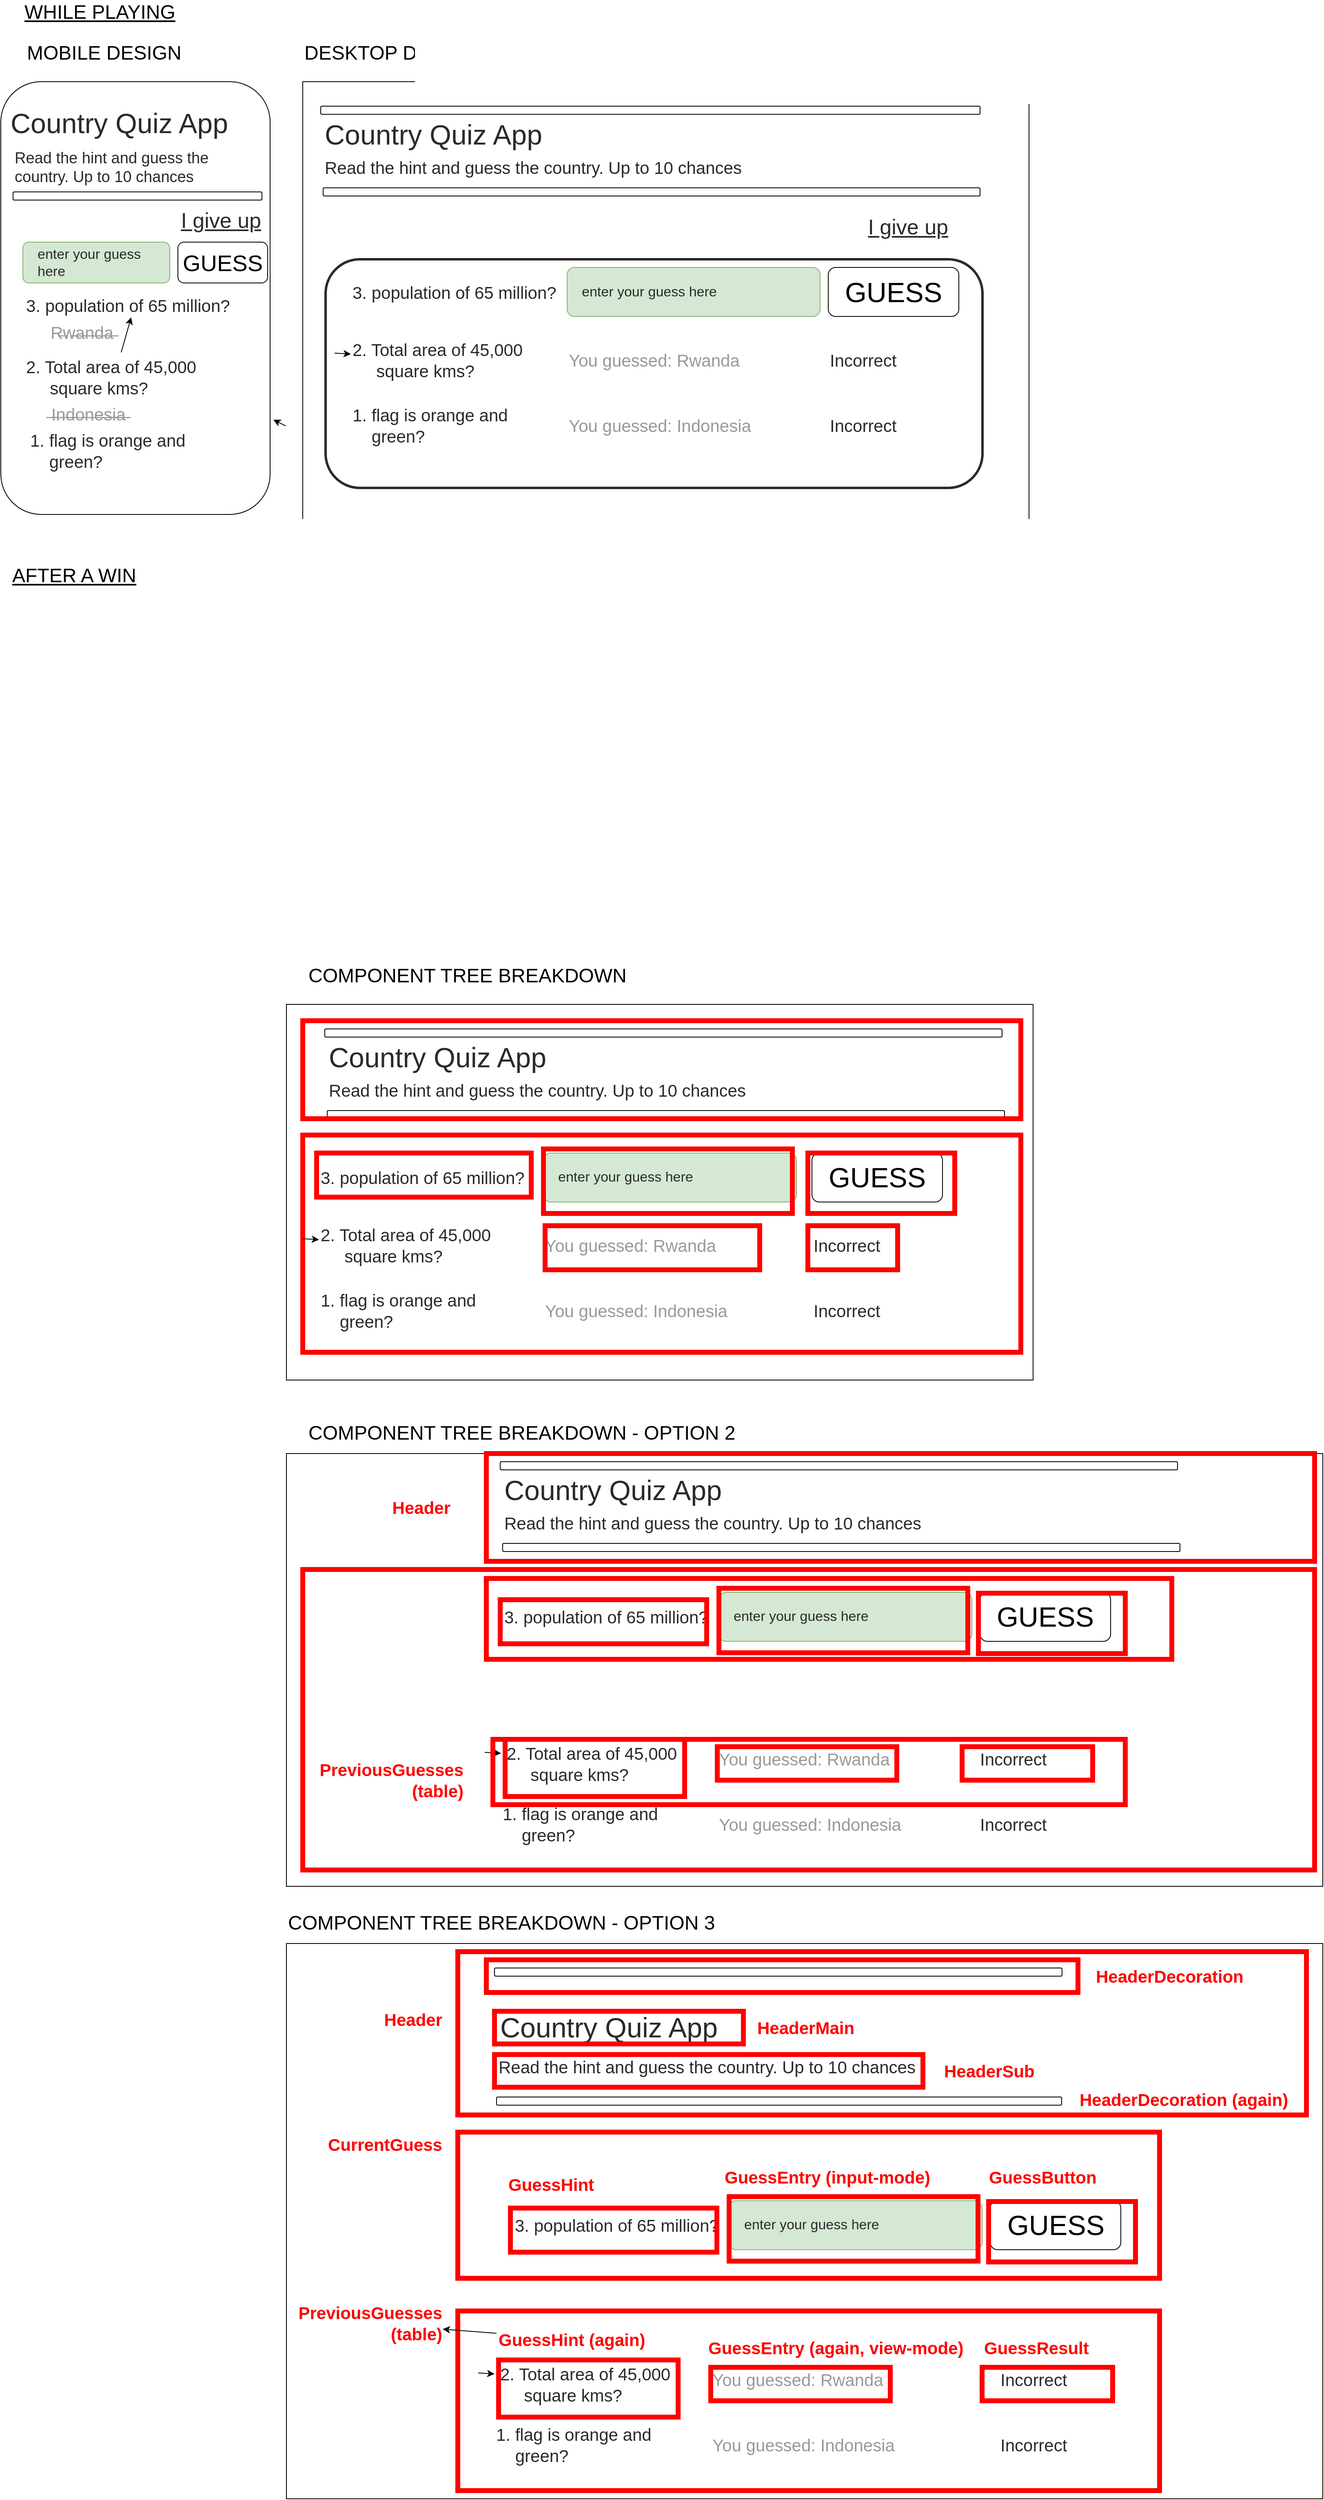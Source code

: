 <mxfile>
    <diagram id="pRhzxuRariPdzjfboZ-Y" name="Page-1">
        <mxGraphModel dx="1747" dy="1169" grid="1" gridSize="10" guides="1" tooltips="1" connect="1" arrows="1" fold="1" page="1" pageScale="1" pageWidth="1654" pageHeight="1169" math="0" shadow="0">
            <root>
                <mxCell id="0"/>
                <mxCell id="1" parent="0"/>
                <mxCell id="3" value="" style="rounded=0;whiteSpace=wrap;html=1;fillColor=#FFFFFF;" parent="1" vertex="1">
                    <mxGeometry x="390" y="110" width="890" height="560" as="geometry"/>
                </mxCell>
                <mxCell id="106" value="" style="rounded=0;whiteSpace=wrap;html=1;fillColor=#FFFFFF;" parent="1" vertex="1">
                    <mxGeometry x="370" y="1240" width="915" height="460" as="geometry"/>
                </mxCell>
                <mxCell id="123" value="" style="whiteSpace=wrap;html=1;strokeWidth=6;strokeColor=#FF0000;fillColor=none;" parent="1" vertex="1">
                    <mxGeometry x="390" y="1400" width="880" height="266" as="geometry"/>
                </mxCell>
                <mxCell id="18" value="Incorrect" style="text;html=1;strokeColor=none;fillColor=none;align=left;verticalAlign=middle;whiteSpace=wrap;rounded=0;fontSize=21;fontColor=#2A2A2A;" parent="1" vertex="1">
                    <mxGeometry x="1034" y="435.5" width="160" height="30" as="geometry"/>
                </mxCell>
                <mxCell id="52" value="MOBILE DESIGN" style="text;html=1;strokeColor=none;fillColor=none;align=left;verticalAlign=middle;whiteSpace=wrap;rounded=0;fontSize=24;" parent="1" vertex="1">
                    <mxGeometry x="50" y="60" width="230" height="30" as="geometry"/>
                </mxCell>
                <mxCell id="53" value="" style="rounded=1;whiteSpace=wrap;html=1;fillColor=#FFFFFF;" parent="1" vertex="1">
                    <mxGeometry x="20" y="110" width="330" height="530" as="geometry"/>
                </mxCell>
                <mxCell id="54" value="DESKTOP DESIGN" style="text;html=1;strokeColor=none;fillColor=none;align=left;verticalAlign=middle;whiteSpace=wrap;rounded=0;fontSize=24;" parent="1" vertex="1">
                    <mxGeometry x="390" y="60" width="420" height="30" as="geometry"/>
                </mxCell>
                <mxCell id="56" value="GUESS" style="rounded=1;whiteSpace=wrap;html=1;fontSize=34;fontStyle=0;align=center;" parent="1" vertex="1">
                    <mxGeometry x="1034" y="337.5" width="160" height="60" as="geometry"/>
                </mxCell>
                <mxCell id="59" value="&lt;font color=&quot;#2a2a2a&quot;&gt;enter your guess here&lt;/font&gt;" style="rounded=1;whiteSpace=wrap;html=1;fillColor=#d5e8d4;strokeColor=#82b366;align=left;fontColor=#1A1A1A;fontSize=17;spacingLeft=16;" parent="1" vertex="1">
                    <mxGeometry x="714" y="337.5" width="310" height="60" as="geometry"/>
                </mxCell>
                <mxCell id="60" value="Country Quiz App" style="text;html=1;resizable=0;autosize=1;align=left;verticalAlign=middle;points=[];fillColor=none;strokeColor=none;rounded=0;fontSize=34;fontColor=#2A2A2A;" parent="1" vertex="1">
                    <mxGeometry x="415" y="150" width="280" height="50" as="geometry"/>
                </mxCell>
                <mxCell id="61" value="Read the hint and guess the country. Up to 10 chances" style="text;html=1;resizable=0;autosize=1;align=left;verticalAlign=middle;points=[];fillColor=none;strokeColor=none;rounded=0;fontSize=21;fontColor=#2A2A2A;" parent="1" vertex="1">
                    <mxGeometry x="415" y="200" width="530" height="30" as="geometry"/>
                </mxCell>
                <mxCell id="63" value="3. population of 65 million?" style="text;html=1;resizable=0;autosize=1;align=left;verticalAlign=middle;points=[];fillColor=none;strokeColor=none;rounded=0;fontSize=21;fontColor=#2A2A2A;" parent="1" vertex="1">
                    <mxGeometry x="449" y="352.5" width="270" height="30" as="geometry"/>
                </mxCell>
                <mxCell id="66" value="2. Total area of 45,000 &lt;br&gt;&amp;nbsp; &amp;nbsp; &amp;nbsp;square kms?" style="text;html=1;resizable=0;autosize=1;align=left;verticalAlign=middle;points=[];fillColor=none;strokeColor=none;rounded=0;fontSize=21;fontColor=#2A2A2A;" parent="1" vertex="1">
                    <mxGeometry x="449" y="420.5" width="220" height="60" as="geometry"/>
                </mxCell>
                <mxCell id="69" value="1. flag is orange and &lt;br&gt;&amp;nbsp; &amp;nbsp; green?" style="text;html=1;resizable=0;autosize=1;align=left;verticalAlign=middle;points=[];fillColor=none;strokeColor=none;rounded=0;fontSize=21;fontColor=#2A2A2A;" parent="1" vertex="1">
                    <mxGeometry x="449" y="500.5" width="210" height="60" as="geometry"/>
                </mxCell>
                <mxCell id="70" value="You guessed: Rwanda" style="text;resizable=0;autosize=1;align=left;verticalAlign=middle;points=[];fillColor=none;strokeColor=none;rounded=0;fontSize=21;fontColor=#999999;html=1;strikethrough=true" parent="1" vertex="1">
                    <mxGeometry x="714" y="435.5" width="220" height="30" as="geometry"/>
                </mxCell>
                <mxCell id="71" value="Incorrect" style="text;html=1;strokeColor=none;fillColor=none;align=left;verticalAlign=middle;whiteSpace=wrap;rounded=0;fontSize=21;fontColor=#2A2A2A;" parent="1" vertex="1">
                    <mxGeometry x="1034" y="515.5" width="160" height="30" as="geometry"/>
                </mxCell>
                <mxCell id="77" value="You guessed: Indonesia" style="text;html=1;resizable=0;autosize=1;align=left;verticalAlign=middle;points=[];fillColor=none;strokeColor=none;rounded=0;fontSize=21;fontColor=#999999;" parent="1" vertex="1">
                    <mxGeometry x="714" y="515.5" width="240" height="30" as="geometry"/>
                </mxCell>
                <mxCell id="92" value="" style="edgeStyle=none;html=1;fontSize=32;fontColor=#2A2A2A;" parent="1" target="66" edge="1">
                    <mxGeometry relative="1" as="geometry">
                        <mxPoint x="429" y="442.375" as="sourcePoint"/>
                    </mxGeometry>
                </mxCell>
                <mxCell id="81" value="GUESS" style="rounded=1;whiteSpace=wrap;html=1;fontSize=28;fontStyle=0;align=center;" parent="1" vertex="1">
                    <mxGeometry x="237" y="306.5" width="110" height="50" as="geometry"/>
                </mxCell>
                <mxCell id="82" value="&lt;font color=&quot;#2a2a2a&quot;&gt;enter your guess here&lt;/font&gt;" style="rounded=1;whiteSpace=wrap;html=1;fillColor=#d5e8d4;strokeColor=#82b366;align=left;fontColor=#1A1A1A;fontSize=17;spacingLeft=16;" parent="1" vertex="1">
                    <mxGeometry x="47" y="306.5" width="180" height="50" as="geometry"/>
                </mxCell>
                <mxCell id="83" value="Country Quiz App" style="text;html=1;resizable=0;autosize=1;align=left;verticalAlign=middle;points=[];fillColor=none;strokeColor=none;rounded=0;fontSize=34;fontColor=#2A2A2A;" parent="1" vertex="1">
                    <mxGeometry x="30" y="136" width="280" height="50" as="geometry"/>
                </mxCell>
                <mxCell id="84" value="Read the hint and guess the &lt;br style=&quot;font-size: 19px;&quot;&gt;country. Up to 10 chances" style="text;html=1;resizable=0;autosize=1;align=left;verticalAlign=middle;points=[];fillColor=none;strokeColor=none;rounded=0;fontSize=19;fontColor=#2A2A2A;" parent="1" vertex="1">
                    <mxGeometry x="35" y="190" width="250" height="50" as="geometry"/>
                </mxCell>
                <mxCell id="85" value="3. population of 65 million?" style="text;html=1;resizable=0;autosize=1;align=left;verticalAlign=middle;points=[];fillColor=none;strokeColor=none;rounded=0;fontSize=21;fontColor=#2A2A2A;" parent="1" vertex="1">
                    <mxGeometry x="49" y="368.5" width="270" height="30" as="geometry"/>
                </mxCell>
                <mxCell id="96" value="" style="edgeStyle=none;html=1;fontSize=32;fontColor=#999999;" parent="1" source="86" target="85" edge="1">
                    <mxGeometry relative="1" as="geometry"/>
                </mxCell>
                <mxCell id="86" value="2. Total area of 45,000 &lt;br&gt;&amp;nbsp; &amp;nbsp; &amp;nbsp;square kms?" style="text;html=1;resizable=0;autosize=1;align=left;verticalAlign=middle;points=[];fillColor=none;strokeColor=none;rounded=0;fontSize=21;fontColor=#2A2A2A;" parent="1" vertex="1">
                    <mxGeometry x="49" y="441.5" width="220" height="60" as="geometry"/>
                </mxCell>
                <mxCell id="87" value="1. flag is orange and &lt;br&gt;&amp;nbsp; &amp;nbsp; green?" style="text;html=1;resizable=0;autosize=1;align=left;verticalAlign=middle;points=[];fillColor=none;strokeColor=none;rounded=0;fontSize=21;fontColor=#2A2A2A;" parent="1" vertex="1">
                    <mxGeometry x="54" y="531.5" width="210" height="60" as="geometry"/>
                </mxCell>
                <mxCell id="88" value="&lt;font color=&quot;#999999&quot;&gt;R̶w̶a̶n̶d̶a̶&lt;/font&gt;" style="text;resizable=0;autosize=1;align=left;verticalAlign=middle;points=[];fillColor=none;strokeColor=none;rounded=0;fontSize=21;fontColor=#7D7D7D;html=1;strikethrough=true" parent="1" vertex="1">
                    <mxGeometry x="79" y="401.5" width="90" height="30" as="geometry"/>
                </mxCell>
                <mxCell id="90" value="&amp;nbsp;̶I̶n̶d̶o̶n̶e̶s̶i̶a̶" style="text;html=1;resizable=0;autosize=1;align=left;verticalAlign=middle;points=[];fillColor=none;strokeColor=none;rounded=0;fontSize=21;fontColor=#999999;" parent="1" vertex="1">
                    <mxGeometry x="74" y="501.5" width="110" height="30" as="geometry"/>
                </mxCell>
                <mxCell id="91" style="edgeStyle=none;html=1;exitX=0.25;exitY=1;exitDx=0;exitDy=0;entryX=0;entryY=0.75;entryDx=0;entryDy=0;fontSize=21;fontColor=#2A2A2A;" parent="1" edge="1">
                    <mxGeometry relative="1" as="geometry">
                        <mxPoint x="369" y="531.5" as="sourcePoint"/>
                        <mxPoint x="354" y="524" as="targetPoint"/>
                    </mxGeometry>
                </mxCell>
                <mxCell id="97" value="" style="rounded=1;whiteSpace=wrap;html=1;fontSize=34;fontStyle=0;align=center;" parent="1" vertex="1">
                    <mxGeometry x="415" y="240" width="805" height="10" as="geometry"/>
                </mxCell>
                <mxCell id="98" value="" style="rounded=1;whiteSpace=wrap;html=1;fontSize=34;fontStyle=0;align=center;" parent="1" vertex="1">
                    <mxGeometry x="412" y="140" width="808" height="10" as="geometry"/>
                </mxCell>
                <mxCell id="99" value="" style="rounded=1;whiteSpace=wrap;html=1;fontSize=34;fontStyle=0;align=center;" parent="1" vertex="1">
                    <mxGeometry x="35" y="245" width="305" height="10" as="geometry"/>
                </mxCell>
                <mxCell id="101" value="WHILE PLAYING" style="text;html=1;strokeColor=none;fillColor=none;align=left;verticalAlign=middle;whiteSpace=wrap;rounded=0;fontSize=24;fontStyle=4" parent="1" vertex="1">
                    <mxGeometry x="47" y="10" width="420" height="30" as="geometry"/>
                </mxCell>
                <mxCell id="105" value="AFTER A WIN" style="text;html=1;strokeColor=none;fillColor=none;align=left;verticalAlign=middle;whiteSpace=wrap;rounded=0;fontSize=24;fontStyle=4" parent="1" vertex="1">
                    <mxGeometry x="32" y="700" width="230" height="30" as="geometry"/>
                </mxCell>
                <mxCell id="107" value="Incorrect" style="text;html=1;strokeColor=none;fillColor=none;align=left;verticalAlign=middle;whiteSpace=wrap;rounded=0;fontSize=21;fontColor=#2A2A2A;" parent="1" vertex="1">
                    <mxGeometry x="1014" y="1520" width="160" height="30" as="geometry"/>
                </mxCell>
                <mxCell id="108" value="COMPONENT TREE BREAKDOWN" style="text;html=1;strokeColor=none;fillColor=none;align=left;verticalAlign=middle;whiteSpace=wrap;rounded=0;fontSize=24;" parent="1" vertex="1">
                    <mxGeometry x="395" y="1190" width="420" height="30" as="geometry"/>
                </mxCell>
                <mxCell id="109" value="GUESS" style="rounded=1;whiteSpace=wrap;html=1;fontSize=34;fontStyle=0;align=center;" parent="1" vertex="1">
                    <mxGeometry x="1014" y="1422" width="160" height="60" as="geometry"/>
                </mxCell>
                <mxCell id="110" value="&lt;font color=&quot;#2a2a2a&quot;&gt;enter your guess here&lt;/font&gt;" style="rounded=1;whiteSpace=wrap;html=1;fillColor=#d5e8d4;strokeColor=#82b366;align=left;fontColor=#1A1A1A;fontSize=17;spacingLeft=16;" parent="1" vertex="1">
                    <mxGeometry x="685" y="1422" width="310" height="60" as="geometry"/>
                </mxCell>
                <mxCell id="111" value="Country Quiz App" style="text;html=1;resizable=0;autosize=1;align=left;verticalAlign=middle;points=[];fillColor=none;strokeColor=none;rounded=0;fontSize=34;fontColor=#2A2A2A;" parent="1" vertex="1">
                    <mxGeometry x="420" y="1280" width="280" height="50" as="geometry"/>
                </mxCell>
                <mxCell id="112" value="Read the hint and guess the country. Up to 10 chances" style="text;html=1;resizable=0;autosize=1;align=left;verticalAlign=middle;points=[];fillColor=none;strokeColor=none;rounded=0;fontSize=21;fontColor=#2A2A2A;" parent="1" vertex="1">
                    <mxGeometry x="420" y="1330" width="530" height="30" as="geometry"/>
                </mxCell>
                <mxCell id="113" value="3. population of 65 million?" style="text;html=1;resizable=0;autosize=1;align=left;verticalAlign=middle;points=[];fillColor=none;strokeColor=none;rounded=0;fontSize=21;fontColor=#2A2A2A;" parent="1" vertex="1">
                    <mxGeometry x="410" y="1437" width="270" height="30" as="geometry"/>
                </mxCell>
                <mxCell id="114" value="2. Total area of 45,000 &lt;br&gt;&amp;nbsp; &amp;nbsp; &amp;nbsp;square kms?" style="text;html=1;resizable=0;autosize=1;align=left;verticalAlign=middle;points=[];fillColor=none;strokeColor=none;rounded=0;fontSize=21;fontColor=#2A2A2A;" parent="1" vertex="1">
                    <mxGeometry x="410" y="1505" width="220" height="60" as="geometry"/>
                </mxCell>
                <mxCell id="115" value="1. flag is orange and &lt;br&gt;&amp;nbsp; &amp;nbsp; green?" style="text;html=1;resizable=0;autosize=1;align=left;verticalAlign=middle;points=[];fillColor=none;strokeColor=none;rounded=0;fontSize=21;fontColor=#2A2A2A;" parent="1" vertex="1">
                    <mxGeometry x="410" y="1585" width="210" height="60" as="geometry"/>
                </mxCell>
                <mxCell id="116" value="You guessed: Rwanda" style="text;resizable=0;autosize=1;align=left;verticalAlign=middle;points=[];fillColor=none;strokeColor=none;rounded=0;fontSize=21;fontColor=#999999;html=1;strikethrough=true" parent="1" vertex="1">
                    <mxGeometry x="685" y="1520" width="220" height="30" as="geometry"/>
                </mxCell>
                <mxCell id="117" value="Incorrect" style="text;html=1;strokeColor=none;fillColor=none;align=left;verticalAlign=middle;whiteSpace=wrap;rounded=0;fontSize=21;fontColor=#2A2A2A;" parent="1" vertex="1">
                    <mxGeometry x="1014" y="1600" width="160" height="30" as="geometry"/>
                </mxCell>
                <mxCell id="118" value="You guessed: Indonesia" style="text;html=1;resizable=0;autosize=1;align=left;verticalAlign=middle;points=[];fillColor=none;strokeColor=none;rounded=0;fontSize=21;fontColor=#999999;" parent="1" vertex="1">
                    <mxGeometry x="685" y="1600" width="240" height="30" as="geometry"/>
                </mxCell>
                <mxCell id="119" value="" style="edgeStyle=none;html=1;fontSize=32;fontColor=#2A2A2A;" parent="1" target="114" edge="1">
                    <mxGeometry relative="1" as="geometry">
                        <mxPoint x="390" y="1526.875" as="sourcePoint"/>
                    </mxGeometry>
                </mxCell>
                <mxCell id="120" value="" style="rounded=1;whiteSpace=wrap;html=1;fontSize=34;fontStyle=0;align=center;" parent="1" vertex="1">
                    <mxGeometry x="420" y="1370" width="830" height="10" as="geometry"/>
                </mxCell>
                <mxCell id="121" value="" style="rounded=1;whiteSpace=wrap;html=1;fontSize=34;fontStyle=0;align=center;" parent="1" vertex="1">
                    <mxGeometry x="417" y="1270" width="830" height="10" as="geometry"/>
                </mxCell>
                <mxCell id="122" value="" style="whiteSpace=wrap;html=1;strokeWidth=6;strokeColor=#FF0000;fillColor=none;" parent="1" vertex="1">
                    <mxGeometry x="390" y="1260" width="880" height="120" as="geometry"/>
                </mxCell>
                <mxCell id="124" value="" style="whiteSpace=wrap;html=1;strokeWidth=6;strokeColor=#FF0000;fillColor=none;" parent="1" vertex="1">
                    <mxGeometry x="1009" y="1422" width="180" height="74" as="geometry"/>
                </mxCell>
                <mxCell id="125" value="" style="whiteSpace=wrap;html=1;strokeWidth=6;strokeColor=#FF0000;fillColor=none;" parent="1" vertex="1">
                    <mxGeometry x="685" y="1417" width="305" height="79" as="geometry"/>
                </mxCell>
                <mxCell id="126" value="" style="whiteSpace=wrap;html=1;strokeWidth=6;strokeColor=#FF0000;fillColor=none;" parent="1" vertex="1">
                    <mxGeometry x="407" y="1422" width="263" height="54" as="geometry"/>
                </mxCell>
                <mxCell id="127" value="" style="whiteSpace=wrap;html=1;strokeWidth=6;strokeColor=#FF0000;fillColor=none;" parent="1" vertex="1">
                    <mxGeometry x="687" y="1511" width="263" height="54" as="geometry"/>
                </mxCell>
                <mxCell id="128" value="" style="whiteSpace=wrap;html=1;strokeWidth=6;strokeColor=#FF0000;fillColor=none;" parent="1" vertex="1">
                    <mxGeometry x="1009" y="1511" width="110" height="54" as="geometry"/>
                </mxCell>
                <mxCell id="129" value="" style="rounded=0;whiteSpace=wrap;html=1;fillColor=#FFFFFF;" parent="1" vertex="1">
                    <mxGeometry x="370" y="1790" width="1270" height="530" as="geometry"/>
                </mxCell>
                <mxCell id="130" value="Incorrect" style="text;html=1;strokeColor=none;fillColor=none;align=left;verticalAlign=middle;whiteSpace=wrap;rounded=0;fontSize=21;fontColor=#2A2A2A;" parent="1" vertex="1">
                    <mxGeometry x="1218" y="2149" width="160" height="30" as="geometry"/>
                </mxCell>
                <mxCell id="131" value="COMPONENT TREE BREAKDOWN - OPTION 2" style="text;html=1;strokeColor=none;fillColor=none;align=left;verticalAlign=middle;whiteSpace=wrap;rounded=0;fontSize=24;" parent="1" vertex="1">
                    <mxGeometry x="395" y="1750" width="605" height="30" as="geometry"/>
                </mxCell>
                <mxCell id="132" value="GUESS" style="rounded=1;whiteSpace=wrap;html=1;fontSize=34;fontStyle=0;align=center;" parent="1" vertex="1">
                    <mxGeometry x="1220" y="1960" width="160" height="60" as="geometry"/>
                </mxCell>
                <mxCell id="133" value="&lt;font color=&quot;#2a2a2a&quot;&gt;enter your guess here&lt;/font&gt;" style="rounded=1;whiteSpace=wrap;html=1;fillColor=#d5e8d4;strokeColor=#82b366;align=left;fontColor=#1A1A1A;fontSize=17;spacingLeft=16;" parent="1" vertex="1">
                    <mxGeometry x="900" y="1960" width="310" height="60" as="geometry"/>
                </mxCell>
                <mxCell id="134" value="Country Quiz App" style="text;html=1;resizable=0;autosize=1;align=left;verticalAlign=middle;points=[];fillColor=none;strokeColor=none;rounded=0;fontSize=34;fontColor=#2A2A2A;" parent="1" vertex="1">
                    <mxGeometry x="635" y="1810" width="280" height="50" as="geometry"/>
                </mxCell>
                <mxCell id="135" value="Read the hint and guess the country. Up to 10 chances" style="text;html=1;resizable=0;autosize=1;align=left;verticalAlign=middle;points=[];fillColor=none;strokeColor=none;rounded=0;fontSize=21;fontColor=#2A2A2A;" parent="1" vertex="1">
                    <mxGeometry x="635" y="1860" width="530" height="30" as="geometry"/>
                </mxCell>
                <mxCell id="136" value="3. population of 65 million?" style="text;html=1;resizable=0;autosize=1;align=left;verticalAlign=middle;points=[];fillColor=none;strokeColor=none;rounded=0;fontSize=21;fontColor=#2A2A2A;" parent="1" vertex="1">
                    <mxGeometry x="635" y="1975" width="270" height="30" as="geometry"/>
                </mxCell>
                <mxCell id="137" value="2. Total area of 45,000 &lt;br&gt;&amp;nbsp; &amp;nbsp; &amp;nbsp;square kms?" style="text;html=1;resizable=0;autosize=1;align=left;verticalAlign=middle;points=[];fillColor=none;strokeColor=none;rounded=0;fontSize=21;fontColor=#2A2A2A;" parent="1" vertex="1">
                    <mxGeometry x="638" y="2140" width="220" height="60" as="geometry"/>
                </mxCell>
                <mxCell id="138" value="1. flag is orange and &lt;br&gt;&amp;nbsp; &amp;nbsp; green?" style="text;html=1;resizable=0;autosize=1;align=left;verticalAlign=middle;points=[];fillColor=none;strokeColor=none;rounded=0;fontSize=21;fontColor=#2A2A2A;" parent="1" vertex="1">
                    <mxGeometry x="633" y="2214" width="210" height="60" as="geometry"/>
                </mxCell>
                <mxCell id="139" value="You guessed: Rwanda" style="text;resizable=0;autosize=1;align=left;verticalAlign=middle;points=[];fillColor=none;strokeColor=none;rounded=0;fontSize=21;fontColor=#999999;html=1;strikethrough=true" parent="1" vertex="1">
                    <mxGeometry x="898" y="2149" width="220" height="30" as="geometry"/>
                </mxCell>
                <mxCell id="140" value="Incorrect" style="text;html=1;strokeColor=none;fillColor=none;align=left;verticalAlign=middle;whiteSpace=wrap;rounded=0;fontSize=21;fontColor=#2A2A2A;" parent="1" vertex="1">
                    <mxGeometry x="1218" y="2229" width="160" height="30" as="geometry"/>
                </mxCell>
                <mxCell id="141" value="You guessed: Indonesia" style="text;html=1;resizable=0;autosize=1;align=left;verticalAlign=middle;points=[];fillColor=none;strokeColor=none;rounded=0;fontSize=21;fontColor=#999999;" parent="1" vertex="1">
                    <mxGeometry x="898" y="2229" width="240" height="30" as="geometry"/>
                </mxCell>
                <mxCell id="142" value="" style="edgeStyle=none;html=1;fontSize=32;fontColor=#2A2A2A;" parent="1" edge="1">
                    <mxGeometry relative="1" as="geometry">
                        <mxPoint x="613" y="2155.875" as="sourcePoint"/>
                        <mxPoint x="633" y="2157.125" as="targetPoint"/>
                    </mxGeometry>
                </mxCell>
                <mxCell id="143" value="" style="rounded=1;whiteSpace=wrap;html=1;fontSize=34;fontStyle=0;align=center;" parent="1" vertex="1">
                    <mxGeometry x="635" y="1900" width="830" height="10" as="geometry"/>
                </mxCell>
                <mxCell id="144" value="" style="rounded=1;whiteSpace=wrap;html=1;fontSize=34;fontStyle=0;align=center;" parent="1" vertex="1">
                    <mxGeometry x="632" y="1800" width="830" height="10" as="geometry"/>
                </mxCell>
                <mxCell id="145" value="" style="whiteSpace=wrap;html=1;strokeWidth=6;strokeColor=#FF0000;fillColor=none;" parent="1" vertex="1">
                    <mxGeometry x="615" y="1790" width="1015" height="132" as="geometry"/>
                </mxCell>
                <mxCell id="146" value="" style="whiteSpace=wrap;html=1;strokeWidth=6;strokeColor=#FF0000;fillColor=none;" parent="1" vertex="1">
                    <mxGeometry x="615" y="1943" width="840" height="99" as="geometry"/>
                </mxCell>
                <mxCell id="147" value="" style="whiteSpace=wrap;html=1;strokeWidth=6;strokeColor=#FF0000;fillColor=none;" parent="1" vertex="1">
                    <mxGeometry x="1218" y="1961" width="180" height="74" as="geometry"/>
                </mxCell>
                <mxCell id="148" value="" style="whiteSpace=wrap;html=1;strokeWidth=6;strokeColor=#FF0000;fillColor=none;" parent="1" vertex="1">
                    <mxGeometry x="900" y="1955" width="305" height="79" as="geometry"/>
                </mxCell>
                <mxCell id="149" value="" style="whiteSpace=wrap;html=1;strokeWidth=6;strokeColor=#FF0000;fillColor=none;" parent="1" vertex="1">
                    <mxGeometry x="632" y="1969" width="253" height="54" as="geometry"/>
                </mxCell>
                <mxCell id="150" value="" style="whiteSpace=wrap;html=1;strokeWidth=6;strokeColor=#FF0000;fillColor=none;" parent="1" vertex="1">
                    <mxGeometry x="623" y="2140" width="775" height="80" as="geometry"/>
                </mxCell>
                <mxCell id="152" value="" style="whiteSpace=wrap;html=1;strokeWidth=6;strokeColor=#FF0000;fillColor=none;" parent="1" vertex="1">
                    <mxGeometry x="638" y="2140" width="220" height="70" as="geometry"/>
                </mxCell>
                <mxCell id="153" value="" style="whiteSpace=wrap;html=1;strokeWidth=6;strokeColor=#FF0000;fillColor=none;" parent="1" vertex="1">
                    <mxGeometry x="898" y="2149" width="220" height="41" as="geometry"/>
                </mxCell>
                <mxCell id="154" value="" style="whiteSpace=wrap;html=1;strokeWidth=6;strokeColor=#FF0000;fillColor=none;" parent="1" vertex="1">
                    <mxGeometry x="1198" y="2149" width="160" height="41" as="geometry"/>
                </mxCell>
                <mxCell id="155" value="" style="whiteSpace=wrap;html=1;strokeWidth=6;strokeColor=#FF0000;fillColor=none;" parent="1" vertex="1">
                    <mxGeometry x="390" y="1932" width="1240" height="368" as="geometry"/>
                </mxCell>
                <mxCell id="156" value="" style="rounded=0;whiteSpace=wrap;html=1;fillColor=#FFFFFF;" parent="1" vertex="1">
                    <mxGeometry x="370" y="2390" width="1270" height="680" as="geometry"/>
                </mxCell>
                <mxCell id="157" value="Incorrect" style="text;html=1;strokeColor=none;fillColor=none;align=left;verticalAlign=middle;whiteSpace=wrap;rounded=0;fontSize=21;fontColor=#2A2A2A;" parent="1" vertex="1">
                    <mxGeometry x="1242.5" y="2909" width="160" height="30" as="geometry"/>
                </mxCell>
                <mxCell id="158" value="COMPONENT TREE BREAKDOWN - OPTION 3" style="text;html=1;strokeColor=none;fillColor=none;align=left;verticalAlign=middle;whiteSpace=wrap;rounded=0;fontSize=24;" parent="1" vertex="1">
                    <mxGeometry x="370" y="2350" width="605" height="30" as="geometry"/>
                </mxCell>
                <mxCell id="159" value="GUESS" style="rounded=1;whiteSpace=wrap;html=1;fontSize=34;fontStyle=0;align=center;" parent="1" vertex="1">
                    <mxGeometry x="1232.5" y="2705" width="160" height="60" as="geometry"/>
                </mxCell>
                <mxCell id="160" value="&lt;font color=&quot;#2a2a2a&quot;&gt;enter your guess here&lt;/font&gt;" style="rounded=1;whiteSpace=wrap;html=1;fillColor=#d5e8d4;strokeColor=#82b366;align=left;fontColor=#1A1A1A;fontSize=17;spacingLeft=16;" parent="1" vertex="1">
                    <mxGeometry x="912.5" y="2705" width="310" height="60" as="geometry"/>
                </mxCell>
                <mxCell id="161" value="Country Quiz App" style="text;html=1;resizable=0;autosize=1;align=left;verticalAlign=middle;points=[];fillColor=none;strokeColor=none;rounded=0;fontSize=34;fontColor=#2A2A2A;" parent="1" vertex="1">
                    <mxGeometry x="630" y="2468" width="280" height="50" as="geometry"/>
                </mxCell>
                <mxCell id="162" value="Read the hint and guess the country. Up to 10 chances" style="text;html=1;resizable=0;autosize=1;align=left;verticalAlign=middle;points=[];fillColor=none;strokeColor=none;rounded=0;fontSize=21;fontColor=#2A2A2A;" parent="1" vertex="1">
                    <mxGeometry x="627.5" y="2526" width="530" height="30" as="geometry"/>
                </mxCell>
                <mxCell id="163" value="3. population of 65 million?" style="text;html=1;resizable=0;autosize=1;align=left;verticalAlign=middle;points=[];fillColor=none;strokeColor=none;rounded=0;fontSize=21;fontColor=#2A2A2A;" parent="1" vertex="1">
                    <mxGeometry x="647.5" y="2720" width="270" height="30" as="geometry"/>
                </mxCell>
                <mxCell id="164" value="2. Total area of 45,000 &lt;br&gt;&amp;nbsp; &amp;nbsp; &amp;nbsp;square kms?" style="text;html=1;resizable=0;autosize=1;align=left;verticalAlign=middle;points=[];fillColor=none;strokeColor=none;rounded=0;fontSize=21;fontColor=#2A2A2A;" parent="1" vertex="1">
                    <mxGeometry x="630" y="2900" width="220" height="60" as="geometry"/>
                </mxCell>
                <mxCell id="165" value="1. flag is orange and &lt;br&gt;&amp;nbsp; &amp;nbsp; green?" style="text;html=1;resizable=0;autosize=1;align=left;verticalAlign=middle;points=[];fillColor=none;strokeColor=none;rounded=0;fontSize=21;fontColor=#2A2A2A;" parent="1" vertex="1">
                    <mxGeometry x="625" y="2974" width="210" height="60" as="geometry"/>
                </mxCell>
                <mxCell id="166" value="You guessed: Rwanda" style="text;resizable=0;autosize=1;align=left;verticalAlign=middle;points=[];fillColor=none;strokeColor=none;rounded=0;fontSize=21;fontColor=#999999;html=1;strikethrough=true" parent="1" vertex="1">
                    <mxGeometry x="890" y="2909" width="220" height="30" as="geometry"/>
                </mxCell>
                <mxCell id="167" value="Incorrect" style="text;html=1;strokeColor=none;fillColor=none;align=left;verticalAlign=middle;whiteSpace=wrap;rounded=0;fontSize=21;fontColor=#2A2A2A;" parent="1" vertex="1">
                    <mxGeometry x="1242.5" y="2989" width="160" height="30" as="geometry"/>
                </mxCell>
                <mxCell id="168" value="You guessed: Indonesia" style="text;html=1;resizable=0;autosize=1;align=left;verticalAlign=middle;points=[];fillColor=none;strokeColor=none;rounded=0;fontSize=21;fontColor=#999999;" parent="1" vertex="1">
                    <mxGeometry x="890" y="2989" width="240" height="30" as="geometry"/>
                </mxCell>
                <mxCell id="169" value="" style="edgeStyle=none;html=1;fontSize=32;fontColor=#2A2A2A;" parent="1" edge="1">
                    <mxGeometry relative="1" as="geometry">
                        <mxPoint x="605" y="2915.875" as="sourcePoint"/>
                        <mxPoint x="625" y="2917.125" as="targetPoint"/>
                    </mxGeometry>
                </mxCell>
                <mxCell id="170" value="" style="rounded=1;whiteSpace=wrap;html=1;fontSize=34;fontStyle=0;align=center;" parent="1" vertex="1">
                    <mxGeometry x="627.5" y="2578" width="692.5" height="10" as="geometry"/>
                </mxCell>
                <mxCell id="171" value="" style="rounded=1;whiteSpace=wrap;html=1;fontSize=34;fontStyle=0;align=center;" parent="1" vertex="1">
                    <mxGeometry x="625" y="2420" width="695.5" height="10" as="geometry"/>
                </mxCell>
                <mxCell id="172" value="" style="whiteSpace=wrap;html=1;strokeWidth=6;strokeColor=#FF0000;fillColor=none;" parent="1" vertex="1">
                    <mxGeometry x="580" y="2400" width="1040" height="200" as="geometry"/>
                </mxCell>
                <mxCell id="173" value="" style="whiteSpace=wrap;html=1;strokeWidth=6;strokeColor=#FF0000;fillColor=none;" parent="1" vertex="1">
                    <mxGeometry x="580" y="2621" width="860" height="179" as="geometry"/>
                </mxCell>
                <mxCell id="174" value="" style="whiteSpace=wrap;html=1;strokeWidth=6;strokeColor=#FF0000;fillColor=none;" parent="1" vertex="1">
                    <mxGeometry x="1230.5" y="2706" width="180" height="74" as="geometry"/>
                </mxCell>
                <mxCell id="175" value="" style="whiteSpace=wrap;html=1;strokeWidth=6;strokeColor=#FF0000;fillColor=none;" parent="1" vertex="1">
                    <mxGeometry x="912.5" y="2700" width="305" height="79" as="geometry"/>
                </mxCell>
                <mxCell id="176" value="" style="whiteSpace=wrap;html=1;strokeWidth=6;strokeColor=#FF0000;fillColor=none;" parent="1" vertex="1">
                    <mxGeometry x="644.5" y="2714" width="253" height="54" as="geometry"/>
                </mxCell>
                <mxCell id="178" value="" style="whiteSpace=wrap;html=1;strokeWidth=6;strokeColor=#FF0000;fillColor=none;" parent="1" vertex="1">
                    <mxGeometry x="630" y="2900" width="220" height="70" as="geometry"/>
                </mxCell>
                <mxCell id="179" value="" style="whiteSpace=wrap;html=1;strokeWidth=6;strokeColor=#FF0000;fillColor=none;" parent="1" vertex="1">
                    <mxGeometry x="890" y="2909" width="220" height="41" as="geometry"/>
                </mxCell>
                <mxCell id="180" value="" style="whiteSpace=wrap;html=1;strokeWidth=6;strokeColor=#FF0000;fillColor=none;" parent="1" vertex="1">
                    <mxGeometry x="1222.5" y="2909" width="160" height="41" as="geometry"/>
                </mxCell>
                <mxCell id="181" value="" style="whiteSpace=wrap;html=1;strokeWidth=6;strokeColor=#FF0000;fillColor=none;" parent="1" vertex="1">
                    <mxGeometry x="580" y="2840" width="860" height="220" as="geometry"/>
                </mxCell>
                <mxCell id="182" value="Header" style="text;html=1;resizable=0;autosize=1;align=right;verticalAlign=middle;points=[];fillColor=none;strokeColor=none;rounded=0;fontColor=#FF0000;fontSize=21;fontStyle=1" parent="1" vertex="1">
                    <mxGeometry x="471.5" y="2468" width="90" height="30" as="geometry"/>
                </mxCell>
                <mxCell id="183" value="CurrentGuess" style="text;html=1;resizable=0;autosize=1;align=right;verticalAlign=middle;points=[];fillColor=none;strokeColor=none;rounded=0;fontColor=#FF0000;fontSize=21;fontStyle=1" parent="1" vertex="1">
                    <mxGeometry x="401.5" y="2621" width="160" height="30" as="geometry"/>
                </mxCell>
                <mxCell id="184" value="PreviousGuesses &lt;br&gt;(table)" style="text;html=1;resizable=0;autosize=1;align=right;verticalAlign=middle;points=[];fillColor=none;strokeColor=none;rounded=0;fontColor=#FF0000;fontSize=21;fontStyle=1" parent="1" vertex="1">
                    <mxGeometry x="371.5" y="2825" width="190" height="60" as="geometry"/>
                </mxCell>
                <mxCell id="185" value="GuessButton" style="text;html=1;resizable=0;autosize=1;align=left;verticalAlign=middle;points=[];fillColor=none;strokeColor=none;rounded=0;fontColor=#FF0000;fontSize=21;fontStyle=1" parent="1" vertex="1">
                    <mxGeometry x="1229" y="2661" width="150" height="30" as="geometry"/>
                </mxCell>
                <mxCell id="186" value="GuessEntry (input-mode)" style="text;html=1;resizable=0;autosize=1;align=left;verticalAlign=middle;points=[];fillColor=none;strokeColor=none;rounded=0;fontColor=#FF0000;fontSize=21;fontStyle=1" parent="1" vertex="1">
                    <mxGeometry x="905" y="2661" width="270" height="30" as="geometry"/>
                </mxCell>
                <mxCell id="187" value="GuessHint" style="text;html=1;resizable=0;autosize=1;align=left;verticalAlign=middle;points=[];fillColor=none;strokeColor=none;rounded=0;fontColor=#FF0000;fontSize=21;fontStyle=1" parent="1" vertex="1">
                    <mxGeometry x="640" y="2670" width="120" height="30" as="geometry"/>
                </mxCell>
                <mxCell id="191" value="" style="edgeStyle=none;html=1;fontSize=21;fontColor=#FF0000;" parent="1" source="188" target="184" edge="1">
                    <mxGeometry relative="1" as="geometry"/>
                </mxCell>
                <mxCell id="188" value="GuessHint (again)" style="text;html=1;resizable=0;autosize=1;align=left;verticalAlign=middle;points=[];fillColor=none;strokeColor=none;rounded=0;fontColor=#FF0000;fontSize=21;fontStyle=1" parent="1" vertex="1">
                    <mxGeometry x="627.5" y="2860" width="200" height="30" as="geometry"/>
                </mxCell>
                <mxCell id="189" value="GuessEntry (again, view-mode)" style="text;html=1;resizable=0;autosize=1;align=left;verticalAlign=middle;points=[];fillColor=none;strokeColor=none;rounded=0;fontColor=#FF0000;fontSize=21;fontStyle=1" parent="1" vertex="1">
                    <mxGeometry x="885" y="2870" width="330" height="30" as="geometry"/>
                </mxCell>
                <mxCell id="190" value="GuessResult" style="text;html=1;resizable=0;autosize=1;align=left;verticalAlign=middle;points=[];fillColor=none;strokeColor=none;rounded=0;fontColor=#FF0000;fontSize=21;fontStyle=1" parent="1" vertex="1">
                    <mxGeometry x="1222.5" y="2870" width="140" height="30" as="geometry"/>
                </mxCell>
                <mxCell id="192" value="" style="whiteSpace=wrap;html=1;strokeWidth=6;strokeColor=#FF0000;fillColor=none;" parent="1" vertex="1">
                    <mxGeometry x="615" y="2410" width="725" height="40" as="geometry"/>
                </mxCell>
                <mxCell id="193" value="HeaderDecoration" style="text;html=1;resizable=0;autosize=1;align=left;verticalAlign=middle;points=[];fillColor=none;strokeColor=none;rounded=0;fontColor=#FF0000;fontSize=21;fontStyle=1" parent="1" vertex="1">
                    <mxGeometry x="1360" y="2415" width="200" height="30" as="geometry"/>
                </mxCell>
                <mxCell id="194" value="HeaderMain" style="text;html=1;resizable=0;autosize=1;align=left;verticalAlign=middle;points=[];fillColor=none;strokeColor=none;rounded=0;fontColor=#FF0000;fontSize=21;fontStyle=1" parent="1" vertex="1">
                    <mxGeometry x="945" y="2478" width="130" height="30" as="geometry"/>
                </mxCell>
                <mxCell id="195" value="" style="whiteSpace=wrap;html=1;strokeWidth=6;strokeColor=#FF0000;fillColor=none;" parent="1" vertex="1">
                    <mxGeometry x="625" y="2473" width="305" height="40" as="geometry"/>
                </mxCell>
                <mxCell id="196" value="" style="whiteSpace=wrap;html=1;strokeWidth=6;strokeColor=#FF0000;fillColor=none;" parent="1" vertex="1">
                    <mxGeometry x="625" y="2526" width="525" height="40" as="geometry"/>
                </mxCell>
                <mxCell id="197" value="HeaderSub" style="text;html=1;resizable=0;autosize=1;align=left;verticalAlign=middle;points=[];fillColor=none;strokeColor=none;rounded=0;fontColor=#FF0000;fontSize=21;fontStyle=1" parent="1" vertex="1">
                    <mxGeometry x="1174" y="2531" width="130" height="30" as="geometry"/>
                </mxCell>
                <mxCell id="198" value="HeaderDecoration (again)" style="text;html=1;resizable=0;autosize=1;align=left;verticalAlign=middle;points=[];fillColor=none;strokeColor=none;rounded=0;fontColor=#FF0000;fontSize=21;fontStyle=1" parent="1" vertex="1">
                    <mxGeometry x="1340" y="2566" width="270" height="30" as="geometry"/>
                </mxCell>
                <mxCell id="200" value="" style="rounded=1;whiteSpace=wrap;html=1;fontSize=34;fontStyle=0;align=center;fillColor=none;strokeWidth=3;strokeColor=#2A2A2A;" vertex="1" parent="1">
                    <mxGeometry x="418" y="327.5" width="805" height="280" as="geometry"/>
                </mxCell>
                <mxCell id="201" value="I give up" style="text;html=1;resizable=0;autosize=1;align=right;verticalAlign=middle;points=[];fillColor=none;strokeColor=none;rounded=0;fontSize=26;fontColor=#2A2A2A;fontStyle=4" vertex="1" parent="1">
                    <mxGeometry x="1072" y="267.5" width="110" height="40" as="geometry"/>
                </mxCell>
                <mxCell id="202" value="I give up" style="text;html=1;resizable=0;autosize=1;align=right;verticalAlign=middle;points=[];fillColor=none;strokeColor=none;rounded=0;fontSize=26;fontColor=#2A2A2A;fontStyle=4" vertex="1" parent="1">
                    <mxGeometry x="230" y="260" width="110" height="40" as="geometry"/>
                </mxCell>
                <mxCell id="203" value="Header" style="text;html=1;resizable=0;autosize=1;align=right;verticalAlign=middle;points=[];fillColor=none;strokeColor=none;rounded=0;fontColor=#FF0000;fontSize=21;fontStyle=1" vertex="1" parent="1">
                    <mxGeometry x="481.5" y="1841" width="90" height="30" as="geometry"/>
                </mxCell>
                <mxCell id="204" value="PreviousGuesses &lt;br&gt;(table)" style="text;html=1;resizable=0;autosize=1;align=right;verticalAlign=middle;points=[];fillColor=none;strokeColor=none;rounded=0;fontColor=#FF0000;fontSize=21;fontStyle=1" vertex="1" parent="1">
                    <mxGeometry x="398" y="2160" width="190" height="60" as="geometry"/>
                </mxCell>
            </root>
        </mxGraphModel>
    </diagram>
</mxfile>